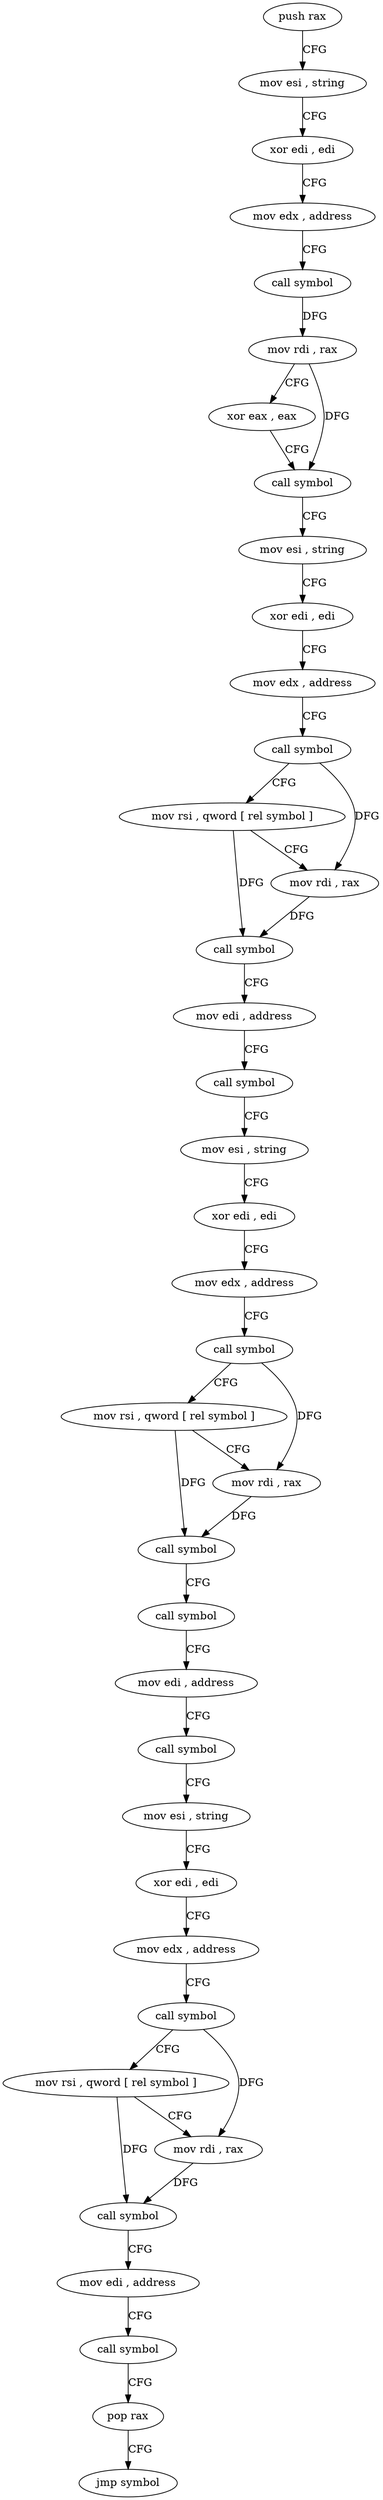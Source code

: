 digraph "func" {
"4215760" [label = "push rax" ]
"4215761" [label = "mov esi , string" ]
"4215766" [label = "xor edi , edi" ]
"4215768" [label = "mov edx , address" ]
"4215773" [label = "call symbol" ]
"4215778" [label = "mov rdi , rax" ]
"4215781" [label = "xor eax , eax" ]
"4215783" [label = "call symbol" ]
"4215788" [label = "mov esi , string" ]
"4215793" [label = "xor edi , edi" ]
"4215795" [label = "mov edx , address" ]
"4215800" [label = "call symbol" ]
"4215805" [label = "mov rsi , qword [ rel symbol ]" ]
"4215812" [label = "mov rdi , rax" ]
"4215815" [label = "call symbol" ]
"4215820" [label = "mov edi , address" ]
"4215825" [label = "call symbol" ]
"4215830" [label = "mov esi , string" ]
"4215835" [label = "xor edi , edi" ]
"4215837" [label = "mov edx , address" ]
"4215842" [label = "call symbol" ]
"4215847" [label = "mov rsi , qword [ rel symbol ]" ]
"4215854" [label = "mov rdi , rax" ]
"4215857" [label = "call symbol" ]
"4215862" [label = "call symbol" ]
"4215867" [label = "mov edi , address" ]
"4215872" [label = "call symbol" ]
"4215877" [label = "mov esi , string" ]
"4215882" [label = "xor edi , edi" ]
"4215884" [label = "mov edx , address" ]
"4215889" [label = "call symbol" ]
"4215894" [label = "mov rsi , qword [ rel symbol ]" ]
"4215901" [label = "mov rdi , rax" ]
"4215904" [label = "call symbol" ]
"4215909" [label = "mov edi , address" ]
"4215914" [label = "call symbol" ]
"4215919" [label = "pop rax" ]
"4215920" [label = "jmp symbol" ]
"4215760" -> "4215761" [ label = "CFG" ]
"4215761" -> "4215766" [ label = "CFG" ]
"4215766" -> "4215768" [ label = "CFG" ]
"4215768" -> "4215773" [ label = "CFG" ]
"4215773" -> "4215778" [ label = "DFG" ]
"4215778" -> "4215781" [ label = "CFG" ]
"4215778" -> "4215783" [ label = "DFG" ]
"4215781" -> "4215783" [ label = "CFG" ]
"4215783" -> "4215788" [ label = "CFG" ]
"4215788" -> "4215793" [ label = "CFG" ]
"4215793" -> "4215795" [ label = "CFG" ]
"4215795" -> "4215800" [ label = "CFG" ]
"4215800" -> "4215805" [ label = "CFG" ]
"4215800" -> "4215812" [ label = "DFG" ]
"4215805" -> "4215812" [ label = "CFG" ]
"4215805" -> "4215815" [ label = "DFG" ]
"4215812" -> "4215815" [ label = "DFG" ]
"4215815" -> "4215820" [ label = "CFG" ]
"4215820" -> "4215825" [ label = "CFG" ]
"4215825" -> "4215830" [ label = "CFG" ]
"4215830" -> "4215835" [ label = "CFG" ]
"4215835" -> "4215837" [ label = "CFG" ]
"4215837" -> "4215842" [ label = "CFG" ]
"4215842" -> "4215847" [ label = "CFG" ]
"4215842" -> "4215854" [ label = "DFG" ]
"4215847" -> "4215854" [ label = "CFG" ]
"4215847" -> "4215857" [ label = "DFG" ]
"4215854" -> "4215857" [ label = "DFG" ]
"4215857" -> "4215862" [ label = "CFG" ]
"4215862" -> "4215867" [ label = "CFG" ]
"4215867" -> "4215872" [ label = "CFG" ]
"4215872" -> "4215877" [ label = "CFG" ]
"4215877" -> "4215882" [ label = "CFG" ]
"4215882" -> "4215884" [ label = "CFG" ]
"4215884" -> "4215889" [ label = "CFG" ]
"4215889" -> "4215894" [ label = "CFG" ]
"4215889" -> "4215901" [ label = "DFG" ]
"4215894" -> "4215901" [ label = "CFG" ]
"4215894" -> "4215904" [ label = "DFG" ]
"4215901" -> "4215904" [ label = "DFG" ]
"4215904" -> "4215909" [ label = "CFG" ]
"4215909" -> "4215914" [ label = "CFG" ]
"4215914" -> "4215919" [ label = "CFG" ]
"4215919" -> "4215920" [ label = "CFG" ]
}
